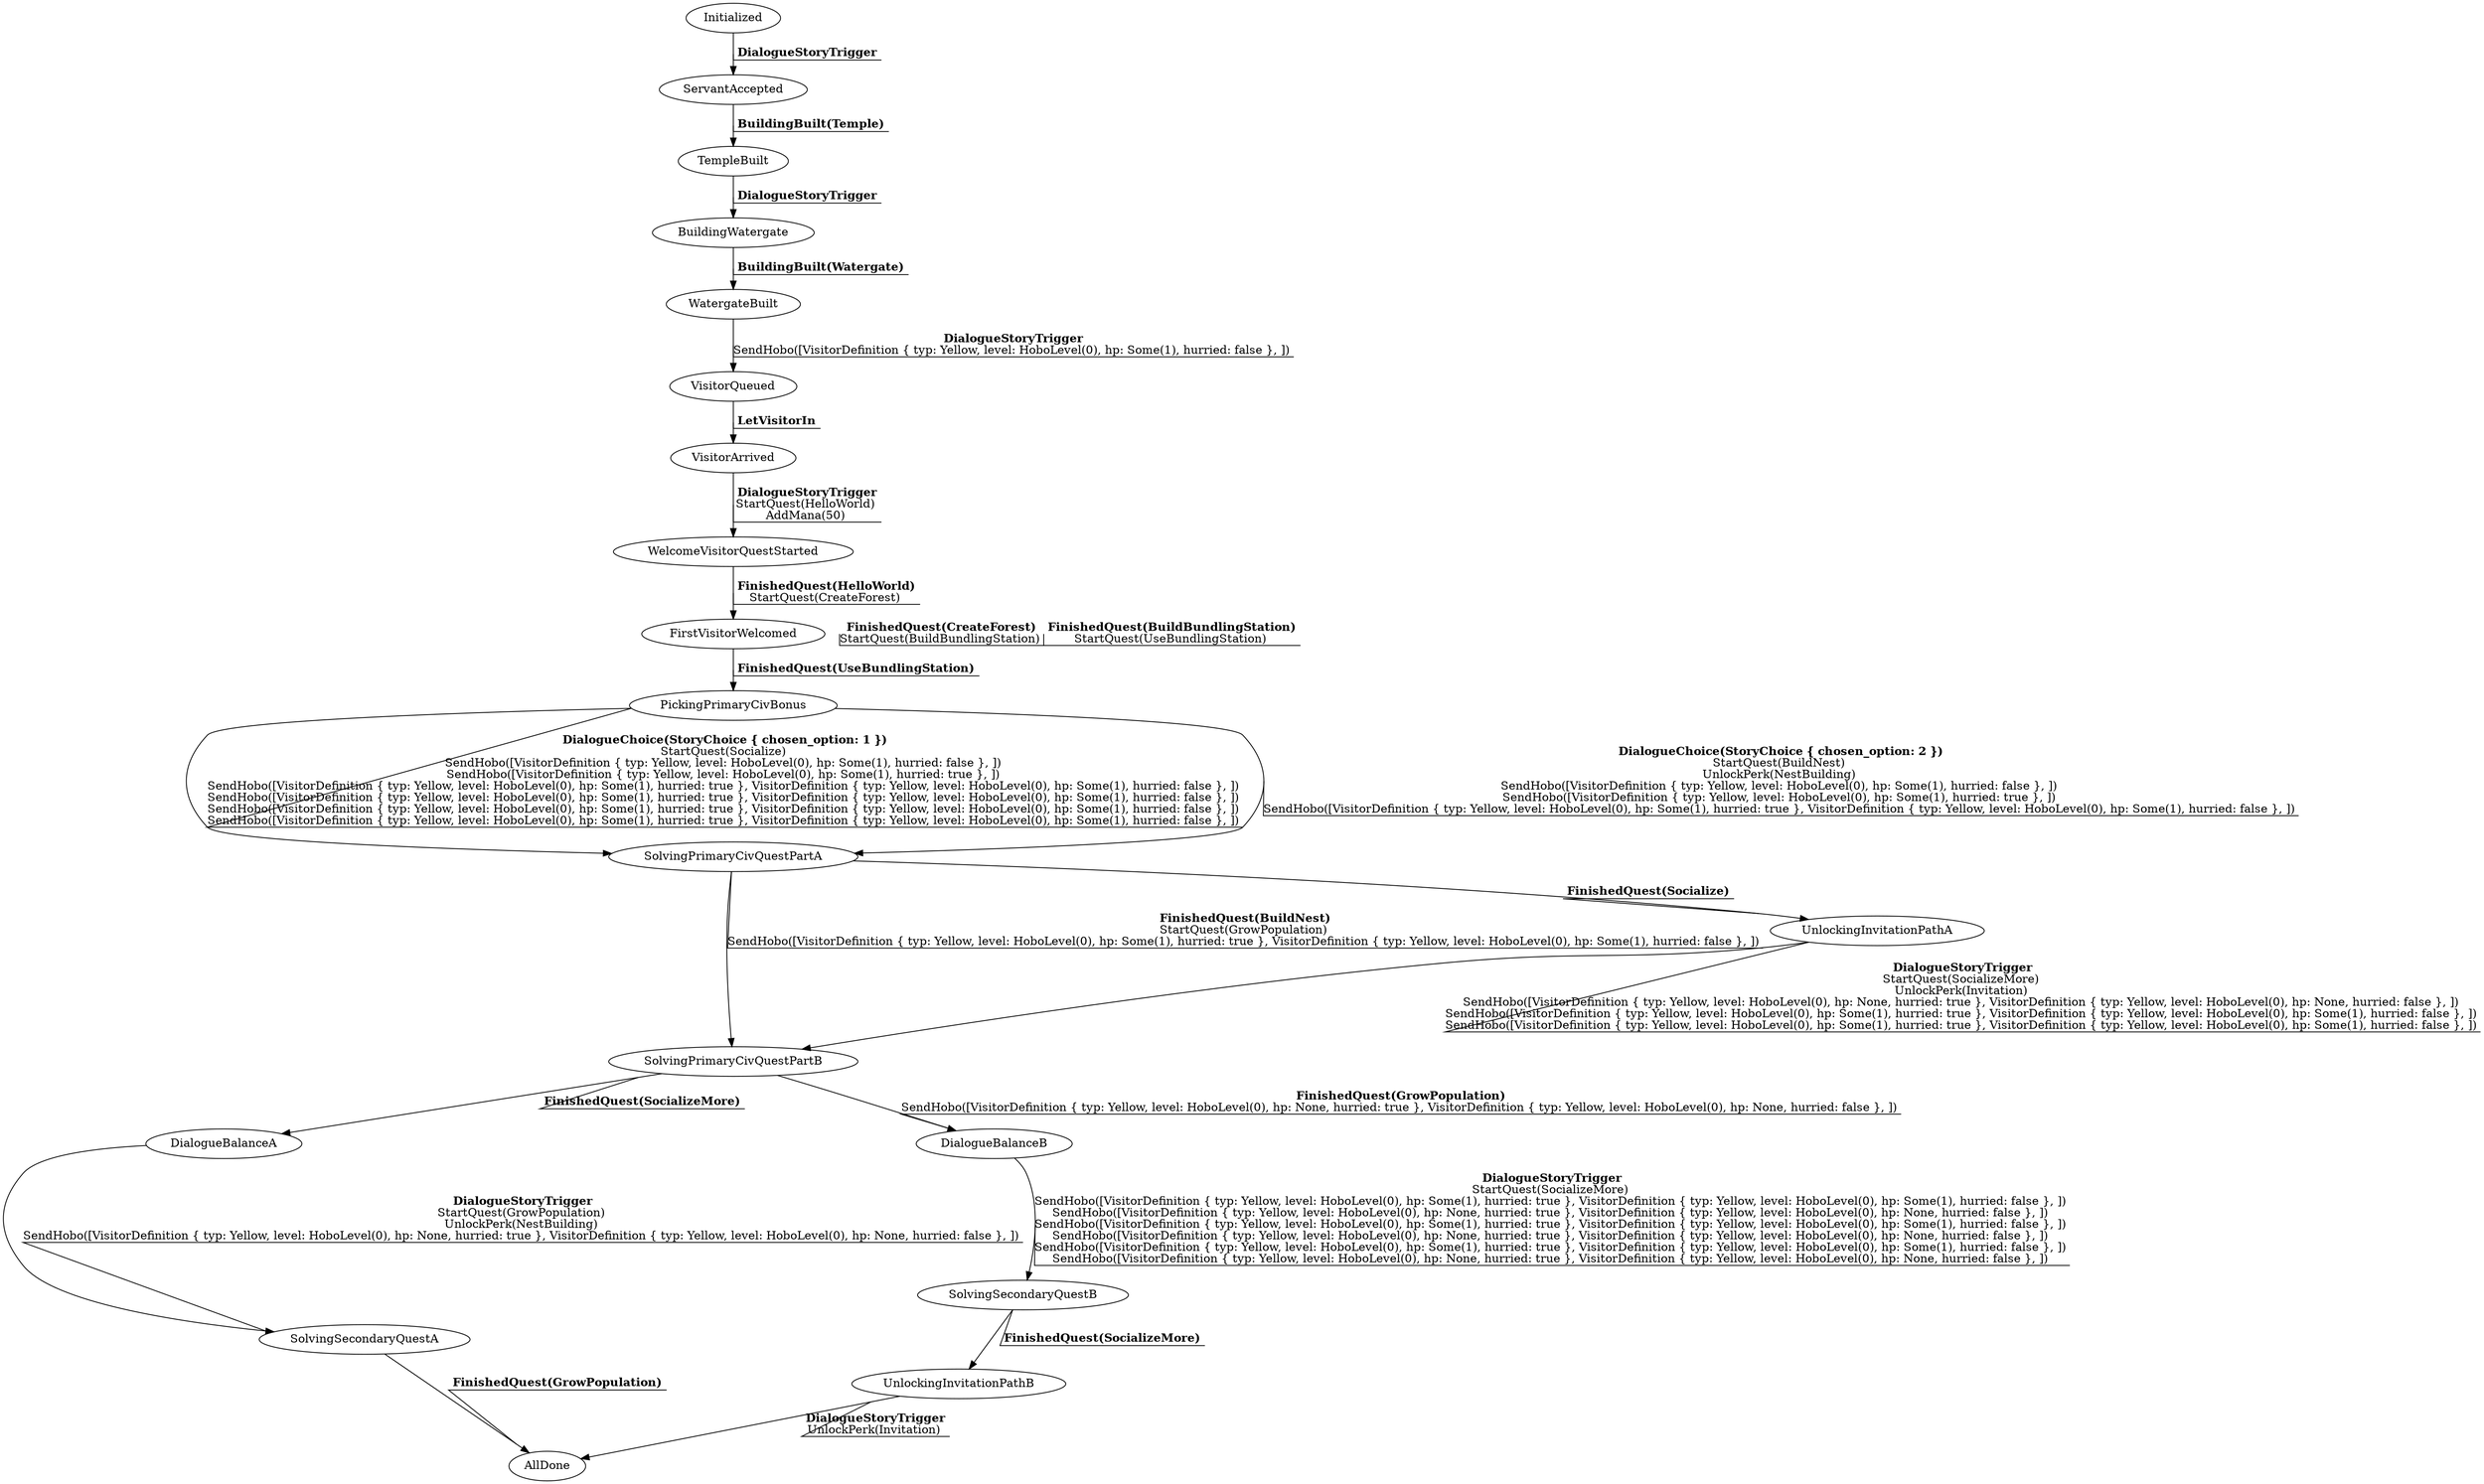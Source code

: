 digraph MyGraph {
graph [outputorder=edgesfirst];
Initialized [label="Initialized"]
ServantAccepted [label="ServantAccepted"]
TempleBuilt [label="TempleBuilt"]
BuildingWatergate [label="BuildingWatergate"]
WatergateBuilt [label="WatergateBuilt"]
VisitorQueued [label="VisitorQueued"]
VisitorArrived [label="VisitorArrived"]
WelcomeVisitorQuestStarted [label="WelcomeVisitorQuestStarted"]
FirstVisitorWelcomed [label="FirstVisitorWelcomed"]
PickingPrimaryCivBonus [label="PickingPrimaryCivBonus"]
SolvingPrimaryCivQuestPartA [label="SolvingPrimaryCivQuestPartA"]
SolvingPrimaryCivQuestPartB [label="SolvingPrimaryCivQuestPartB"]
UnlockingInvitationPathA [label="UnlockingInvitationPathA"]
UnlockingInvitationPathB [label="UnlockingInvitationPathB"]
DialogueBalanceA [label="DialogueBalanceA"]
DialogueBalanceB [label="DialogueBalanceB"]
SolvingSecondaryQuestA [label="SolvingSecondaryQuestA"]
SolvingSecondaryQuestB [label="SolvingSecondaryQuestB"]
AllDone [label="AllDone"]
Initialized -> ServantAccepted [decorate=true, color=black, label=< <B>DialogueStoryTrigger</B> >]
ServantAccepted -> TempleBuilt [decorate=true, color=black, label=< <B>BuildingBuilt(Temple)</B> >]
TempleBuilt -> BuildingWatergate [decorate=true, color=black, label=< <B>DialogueStoryTrigger</B> >]
BuildingWatergate -> WatergateBuilt [decorate=true, color=black, label=< <B>BuildingBuilt(Watergate)</B> >]
WatergateBuilt -> VisitorQueued [decorate=true, color=black, label=< <B>DialogueStoryTrigger</B> <br/>SendHobo([VisitorDefinition { typ: Yellow, level: HoboLevel(0), hp: Some(1), hurried: false }, ]) >]
VisitorQueued -> VisitorArrived [decorate=true, color=black, label=< <B>LetVisitorIn</B> >]
VisitorArrived -> WelcomeVisitorQuestStarted [decorate=true, color=black, label=< <B>DialogueStoryTrigger</B> <br/>StartQuest(HelloWorld) <br/>AddMana(50) >]
WelcomeVisitorQuestStarted -> FirstVisitorWelcomed [decorate=true, color=black, label=< <B>FinishedQuest(HelloWorld)</B> <br/>StartQuest(CreateForest) >]
FirstVisitorWelcomed -> FirstVisitorWelcomed [decorate=true, color=invis, label=< <B>FinishedQuest(CreateForest)</B> <br/>StartQuest(BuildBundlingStation) >]
FirstVisitorWelcomed -> FirstVisitorWelcomed [decorate=true, color=invis, label=< <B>FinishedQuest(BuildBundlingStation)</B> <br/>StartQuest(UseBundlingStation) >]
FirstVisitorWelcomed -> PickingPrimaryCivBonus [decorate=true, color=black, label=< <B>FinishedQuest(UseBundlingStation)</B> >]
PickingPrimaryCivBonus -> SolvingPrimaryCivQuestPartA [decorate=true, color=black, label=< <B>DialogueChoice(StoryChoice { chosen_option: 1 })</B> <br/>StartQuest(Socialize) <br/>SendHobo([VisitorDefinition { typ: Yellow, level: HoboLevel(0), hp: Some(1), hurried: false }, ]) <br/>SendHobo([VisitorDefinition { typ: Yellow, level: HoboLevel(0), hp: Some(1), hurried: true }, ]) <br/>SendHobo([VisitorDefinition { typ: Yellow, level: HoboLevel(0), hp: Some(1), hurried: true }, VisitorDefinition { typ: Yellow, level: HoboLevel(0), hp: Some(1), hurried: false }, ]) <br/>SendHobo([VisitorDefinition { typ: Yellow, level: HoboLevel(0), hp: Some(1), hurried: true }, VisitorDefinition { typ: Yellow, level: HoboLevel(0), hp: Some(1), hurried: false }, ]) <br/>SendHobo([VisitorDefinition { typ: Yellow, level: HoboLevel(0), hp: Some(1), hurried: true }, VisitorDefinition { typ: Yellow, level: HoboLevel(0), hp: Some(1), hurried: false }, ]) <br/>SendHobo([VisitorDefinition { typ: Yellow, level: HoboLevel(0), hp: Some(1), hurried: true }, VisitorDefinition { typ: Yellow, level: HoboLevel(0), hp: Some(1), hurried: false }, ]) >]
PickingPrimaryCivBonus -> SolvingPrimaryCivQuestPartA [decorate=true, color=black, label=< <B>DialogueChoice(StoryChoice { chosen_option: 2 })</B> <br/>StartQuest(BuildNest) <br/>UnlockPerk(NestBuilding) <br/>SendHobo([VisitorDefinition { typ: Yellow, level: HoboLevel(0), hp: Some(1), hurried: false }, ]) <br/>SendHobo([VisitorDefinition { typ: Yellow, level: HoboLevel(0), hp: Some(1), hurried: true }, ]) <br/>SendHobo([VisitorDefinition { typ: Yellow, level: HoboLevel(0), hp: Some(1), hurried: true }, VisitorDefinition { typ: Yellow, level: HoboLevel(0), hp: Some(1), hurried: false }, ]) >]
SolvingPrimaryCivQuestPartA -> UnlockingInvitationPathA [decorate=true, color=black, label=< <B>FinishedQuest(Socialize)</B> >]
SolvingPrimaryCivQuestPartA -> SolvingPrimaryCivQuestPartB [decorate=true, color=black, label=< <B>FinishedQuest(BuildNest)</B> <br/>StartQuest(GrowPopulation) <br/>SendHobo([VisitorDefinition { typ: Yellow, level: HoboLevel(0), hp: Some(1), hurried: true }, VisitorDefinition { typ: Yellow, level: HoboLevel(0), hp: Some(1), hurried: false }, ]) >]
SolvingPrimaryCivQuestPartB -> DialogueBalanceA [decorate=true, color=black, label=< <B>FinishedQuest(SocializeMore)</B> >]
SolvingPrimaryCivQuestPartB -> DialogueBalanceB [decorate=true, color=black, label=< <B>FinishedQuest(GrowPopulation)</B> <br/>SendHobo([VisitorDefinition { typ: Yellow, level: HoboLevel(0), hp: None, hurried: true }, VisitorDefinition { typ: Yellow, level: HoboLevel(0), hp: None, hurried: false }, ]) >]
UnlockingInvitationPathA -> SolvingPrimaryCivQuestPartB [decorate=true, color=black, label=< <B>DialogueStoryTrigger</B> <br/>StartQuest(SocializeMore) <br/>UnlockPerk(Invitation) <br/>SendHobo([VisitorDefinition { typ: Yellow, level: HoboLevel(0), hp: None, hurried: true }, VisitorDefinition { typ: Yellow, level: HoboLevel(0), hp: None, hurried: false }, ]) <br/>SendHobo([VisitorDefinition { typ: Yellow, level: HoboLevel(0), hp: Some(1), hurried: true }, VisitorDefinition { typ: Yellow, level: HoboLevel(0), hp: Some(1), hurried: false }, ]) <br/>SendHobo([VisitorDefinition { typ: Yellow, level: HoboLevel(0), hp: Some(1), hurried: true }, VisitorDefinition { typ: Yellow, level: HoboLevel(0), hp: Some(1), hurried: false }, ]) >]
UnlockingInvitationPathB -> AllDone [decorate=true, color=black, label=< <B>DialogueStoryTrigger</B> <br/>UnlockPerk(Invitation) >]
DialogueBalanceA -> SolvingSecondaryQuestA [decorate=true, color=black, label=< <B>DialogueStoryTrigger</B> <br/>StartQuest(GrowPopulation) <br/>UnlockPerk(NestBuilding) <br/>SendHobo([VisitorDefinition { typ: Yellow, level: HoboLevel(0), hp: None, hurried: true }, VisitorDefinition { typ: Yellow, level: HoboLevel(0), hp: None, hurried: false }, ]) >]
DialogueBalanceB -> SolvingSecondaryQuestB [decorate=true, color=black, label=< <B>DialogueStoryTrigger</B> <br/>StartQuest(SocializeMore) <br/>SendHobo([VisitorDefinition { typ: Yellow, level: HoboLevel(0), hp: Some(1), hurried: true }, VisitorDefinition { typ: Yellow, level: HoboLevel(0), hp: Some(1), hurried: false }, ]) <br/>SendHobo([VisitorDefinition { typ: Yellow, level: HoboLevel(0), hp: None, hurried: true }, VisitorDefinition { typ: Yellow, level: HoboLevel(0), hp: None, hurried: false }, ]) <br/>SendHobo([VisitorDefinition { typ: Yellow, level: HoboLevel(0), hp: Some(1), hurried: true }, VisitorDefinition { typ: Yellow, level: HoboLevel(0), hp: Some(1), hurried: false }, ]) <br/>SendHobo([VisitorDefinition { typ: Yellow, level: HoboLevel(0), hp: None, hurried: true }, VisitorDefinition { typ: Yellow, level: HoboLevel(0), hp: None, hurried: false }, ]) <br/>SendHobo([VisitorDefinition { typ: Yellow, level: HoboLevel(0), hp: Some(1), hurried: true }, VisitorDefinition { typ: Yellow, level: HoboLevel(0), hp: Some(1), hurried: false }, ]) <br/>SendHobo([VisitorDefinition { typ: Yellow, level: HoboLevel(0), hp: None, hurried: true }, VisitorDefinition { typ: Yellow, level: HoboLevel(0), hp: None, hurried: false }, ]) >]
SolvingSecondaryQuestA -> AllDone [decorate=true, color=black, label=< <B>FinishedQuest(GrowPopulation)</B> >]
SolvingSecondaryQuestB -> UnlockingInvitationPathB [decorate=true, color=black, label=< <B>FinishedQuest(SocializeMore)</B> >]
}
